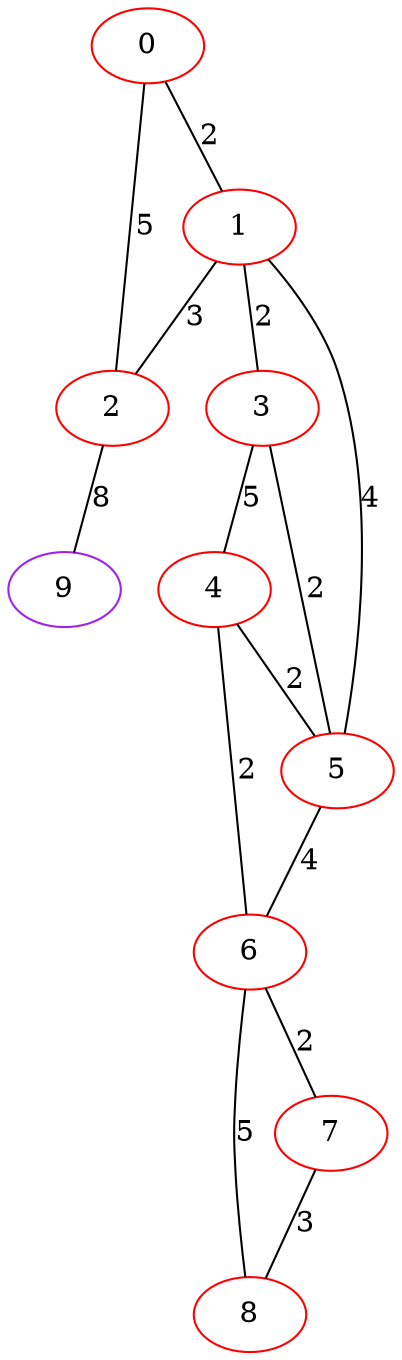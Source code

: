 graph "" {
0 [color=red, weight=1];
1 [color=red, weight=1];
2 [color=red, weight=1];
3 [color=red, weight=1];
4 [color=red, weight=1];
5 [color=red, weight=1];
6 [color=red, weight=1];
7 [color=red, weight=1];
8 [color=red, weight=1];
9 [color=purple, weight=4];
0 -- 1  [key=0, label=2];
0 -- 2  [key=0, label=5];
1 -- 2  [key=0, label=3];
1 -- 3  [key=0, label=2];
1 -- 5  [key=0, label=4];
2 -- 9  [key=0, label=8];
3 -- 4  [key=0, label=5];
3 -- 5  [key=0, label=2];
4 -- 5  [key=0, label=2];
4 -- 6  [key=0, label=2];
5 -- 6  [key=0, label=4];
6 -- 8  [key=0, label=5];
6 -- 7  [key=0, label=2];
7 -- 8  [key=0, label=3];
}
